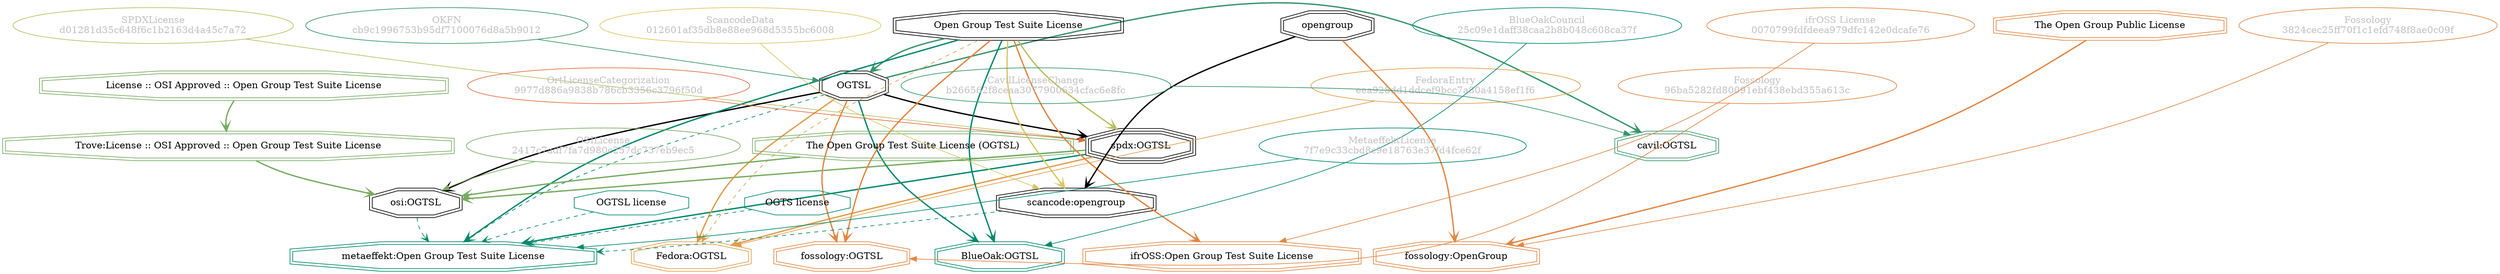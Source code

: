 strict digraph {
    node [shape=box];
    graph [splines=curved];
    3337 [label="SPDXLicense\nd01281d35c648f6c1b2163d4a45c7a72"
         ,fontcolor=gray
         ,color="#b8bf62"
         ,fillcolor="beige;1"
         ,shape=ellipse];
    3338 [label="spdx:OGTSL"
         ,shape=tripleoctagon];
    3339 [label=OGTSL
         ,shape=doubleoctagon];
    3340 [label="Open Group Test Suite License"
         ,shape=doubleoctagon];
    5221 [label="OSILicense\n2417c7adf7fa7d980c257dc737eb9ec5"
         ,fontcolor=gray
         ,color="#78ab63"
         ,fillcolor="beige;1"
         ,shape=ellipse];
    5222 [label="osi:OGTSL"
         ,shape=doubleoctagon];
    5223 [label="The Open Group Test Suite License (OGTSL)"
         ,color="#78ab63"
         ,shape=doubleoctagon];
    5224 [label="Trove:License :: OSI Approved :: Open Group Test Suite License"
         ,color="#78ab63"
         ,shape=doubleoctagon];
    5225 [label="License :: OSI Approved :: Open Group Test Suite License"
         ,color="#78ab63"
         ,shape=doubleoctagon];
    8242 [label="FedoraEntry\neea928dd1ddcef9bcc7a80a4158ef1f6"
         ,fontcolor=gray
         ,color="#e09d4b"
         ,fillcolor="beige;1"
         ,shape=ellipse];
    8243 [label="Fedora:OGTSL"
         ,color="#e09d4b"
         ,shape=doubleoctagon];
    9160 [label="BlueOakCouncil\n25c09e1daff38caa2b8b048c608ca37f"
         ,fontcolor=gray
         ,color="#00876c"
         ,fillcolor="beige;1"
         ,shape=ellipse];
    9161 [label="BlueOak:OGTSL"
         ,color="#00876c"
         ,shape=doubleoctagon];
    21324 [label="ScancodeData\n012601af35db8e88ee968d5355bc6008"
          ,fontcolor=gray
          ,color="#dac767"
          ,fillcolor="beige;1"
          ,shape=ellipse];
    21325 [label="scancode:opengroup"
          ,shape=doubleoctagon];
    21326 [label=opengroup
          ,shape=doubleoctagon];
    26458 [label="Fossology\n3824cec25ff70f1c1efd748f8ae0c09f"
          ,fontcolor=gray
          ,color="#e18745"
          ,fillcolor="beige;1"
          ,shape=ellipse];
    26459 [label="fossology:OpenGroup"
          ,color="#e18745"
          ,shape=doubleoctagon];
    26460 [label="The Open Group Public License"
          ,color="#e18745"
          ,shape=doubleoctagon];
    26921 [label="Fossology\n96ba5282fd80091ebf438ebd355a613c"
          ,fontcolor=gray
          ,color="#e18745"
          ,fillcolor="beige;1"
          ,shape=ellipse];
    26922 [label="fossology:OGTSL"
          ,color="#e18745"
          ,shape=doubleoctagon];
    28373 [label="OKFN\ncb9c1996753b95df7100076d8a5b9012"
          ,fontcolor=gray
          ,color="#379469"
          ,fillcolor="beige;1"
          ,shape=ellipse];
    35131 [label="OrtLicenseCategorization\n9977d886a9838b786cb3356c3796f50d"
          ,fontcolor=gray
          ,color="#e06f45"
          ,fillcolor="beige;1"
          ,shape=ellipse];
    37323 [label="CavilLicenseChange\nb266562f8ceaa3077900634cfac6e8fc"
          ,fontcolor=gray
          ,color="#379469"
          ,fillcolor="beige;1"
          ,shape=ellipse];
    37324 [label="cavil:OGTSL"
          ,color="#379469"
          ,shape=doubleoctagon];
    46670 [label="MetaeffektLicense\n7f7e9c33cbd8c9e18763e37fd4fce62f"
          ,fontcolor=gray
          ,color="#00876c"
          ,fillcolor="beige;1"
          ,shape=ellipse];
    46671 [label="metaeffekt:Open Group Test Suite License"
          ,color="#00876c"
          ,shape=doubleoctagon];
    46672 [label="OGTS license"
          ,color="#00876c"
          ,shape=octagon];
    46673 [label="OGTSL license"
          ,color="#00876c"
          ,shape=octagon];
    54572 [label="ifrOSS License\n0070799fdfdeea979dfc142e0dcafe76"
          ,fontcolor=gray
          ,color="#e18745"
          ,fillcolor="beige;1"
          ,shape=ellipse];
    54573 [label="ifrOSS:Open Group Test Suite License"
          ,color="#e18745"
          ,shape=doubleoctagon];
    3337 -> 3338 [weight=0.5
                 ,color="#b8bf62"];
    3338 -> 5222 [style=bold
                 ,arrowhead=vee
                 ,weight=0.7
                 ,color="#78ab63"];
    3338 -> 8243 [style=bold
                 ,arrowhead=vee
                 ,weight=0.7
                 ,color="#e09d4b"];
    3338 -> 46671 [style=bold
                  ,arrowhead=vee
                  ,weight=0.7
                  ,color="#00876c"];
    3339 -> 3338 [style=bold
                 ,arrowhead=vee
                 ,weight=0.7];
    3339 -> 5222 [style=bold
                 ,arrowhead=vee
                 ,weight=0.7];
    3339 -> 8243 [style=bold
                 ,arrowhead=vee
                 ,weight=0.7
                 ,color="#e09d4b"];
    3339 -> 9161 [style=bold
                 ,arrowhead=vee
                 ,weight=0.7
                 ,color="#00876c"];
    3339 -> 26922 [style=bold
                  ,arrowhead=vee
                  ,weight=0.7
                  ,color="#e18745"];
    3339 -> 37324 [style=bold
                  ,arrowhead=vee
                  ,weight=0.7
                  ,color="#379469"];
    3339 -> 37324 [style=bold
                  ,arrowhead=vee
                  ,weight=0.7
                  ,color="#379469"];
    3339 -> 46671 [style=dashed
                  ,arrowhead=vee
                  ,weight=0.5
                  ,color="#00876c"];
    3340 -> 3338 [style=bold
                 ,arrowhead=vee
                 ,weight=0.7
                 ,color="#b8bf62"];
    3340 -> 3339 [style=bold
                 ,arrowhead=vee
                 ,weight=0.7
                 ,color="#379469"];
    3340 -> 8243 [style=dashed
                 ,arrowhead=vee
                 ,weight=0.5
                 ,color="#e09d4b"];
    3340 -> 9161 [style=bold
                 ,arrowhead=vee
                 ,weight=0.7
                 ,color="#00876c"];
    3340 -> 21325 [style=bold
                  ,arrowhead=vee
                  ,weight=0.7
                  ,color="#dac767"];
    3340 -> 26922 [style=bold
                  ,arrowhead=vee
                  ,weight=0.7
                  ,color="#e18745"];
    3340 -> 46671 [style=bold
                  ,arrowhead=vee
                  ,weight=0.7
                  ,color="#00876c"];
    3340 -> 46671 [style=bold
                  ,arrowhead=vee
                  ,weight=0.7
                  ,color="#00876c"];
    3340 -> 54573 [style=bold
                  ,arrowhead=vee
                  ,weight=0.7
                  ,color="#e18745"];
    3340 -> 54573 [style=bold
                  ,arrowhead=vee
                  ,weight=0.7
                  ,color="#e18745"];
    5221 -> 5222 [weight=0.5
                 ,color="#78ab63"];
    5222 -> 46671 [style=dashed
                  ,arrowhead=vee
                  ,weight=0.5
                  ,color="#00876c"];
    5223 -> 5222 [style=bold
                 ,arrowhead=vee
                 ,weight=0.7
                 ,color="#78ab63"];
    5224 -> 5222 [style=bold
                 ,arrowhead=vee
                 ,weight=0.7
                 ,color="#78ab63"];
    5225 -> 5224 [style=bold
                 ,arrowhead=vee
                 ,weight=0.7
                 ,color="#78ab63"];
    8242 -> 8243 [weight=0.5
                 ,color="#e09d4b"];
    9160 -> 9161 [weight=0.5
                 ,color="#00876c"];
    21324 -> 21325 [weight=0.5
                   ,color="#dac767"];
    21325 -> 46671 [style=dashed
                   ,arrowhead=vee
                   ,weight=0.5
                   ,color="#00876c"];
    21326 -> 21325 [style=bold
                   ,arrowhead=vee
                   ,weight=0.7];
    21326 -> 26459 [style=bold
                   ,arrowhead=vee
                   ,weight=0.7
                   ,color="#e18745"];
    26458 -> 26459 [weight=0.5
                   ,color="#e18745"];
    26460 -> 26459 [style=bold
                   ,arrowhead=vee
                   ,weight=0.7
                   ,color="#e18745"];
    26921 -> 26922 [weight=0.5
                   ,color="#e18745"];
    28373 -> 3339 [weight=0.5
                  ,color="#379469"];
    35131 -> 3338 [weight=0.5
                  ,color="#e06f45"];
    37323 -> 37324 [weight=0.5
                   ,color="#379469"];
    46670 -> 46671 [weight=0.5
                   ,color="#00876c"];
    46672 -> 46671 [style=dashed
                   ,arrowhead=vee
                   ,weight=0.5
                   ,color="#00876c"];
    46673 -> 46671 [style=dashed
                   ,arrowhead=vee
                   ,weight=0.5
                   ,color="#00876c"];
    54572 -> 54573 [weight=0.5
                   ,color="#e18745"];
}
